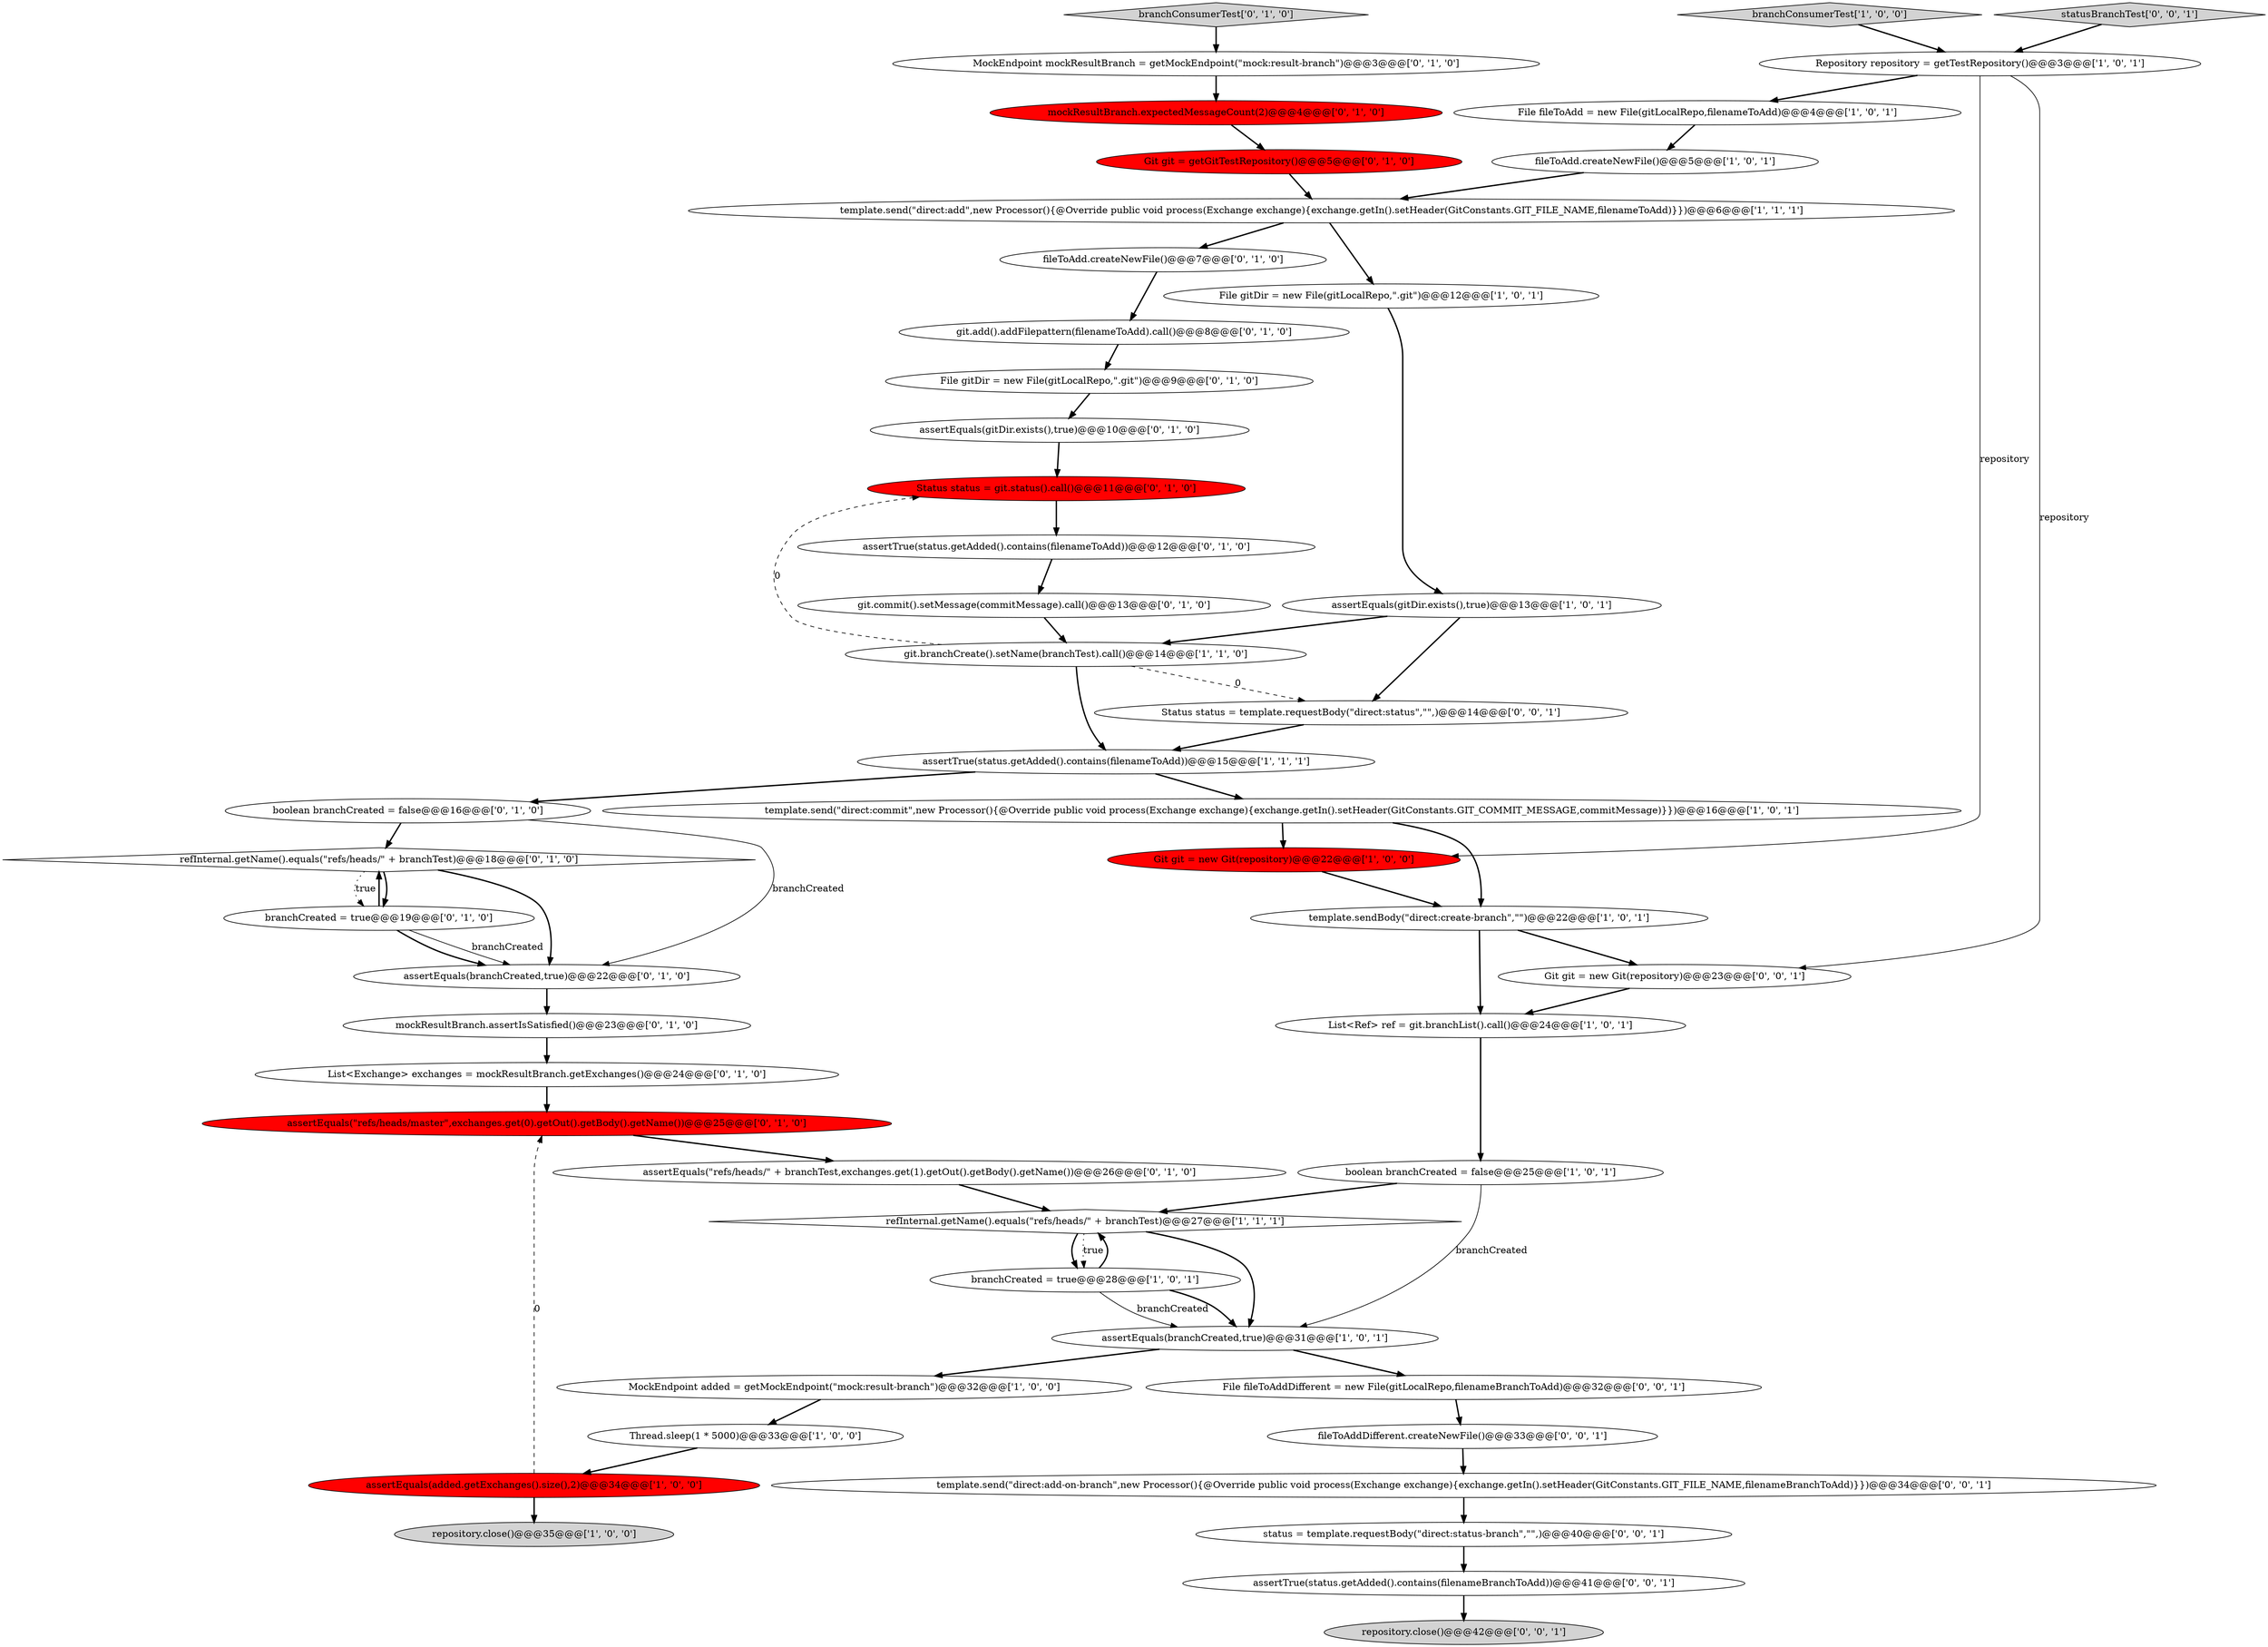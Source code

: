 digraph {
35 [style = filled, label = "MockEndpoint mockResultBranch = getMockEndpoint(\"mock:result-branch\")@@@3@@@['0', '1', '0']", fillcolor = white, shape = ellipse image = "AAA0AAABBB2BBB"];
11 [style = filled, label = "template.sendBody(\"direct:create-branch\",\"\")@@@22@@@['1', '0', '1']", fillcolor = white, shape = ellipse image = "AAA0AAABBB1BBB"];
21 [style = filled, label = "fileToAdd.createNewFile()@@@7@@@['0', '1', '0']", fillcolor = white, shape = ellipse image = "AAA0AAABBB2BBB"];
40 [style = filled, label = "fileToAddDifferent.createNewFile()@@@33@@@['0', '0', '1']", fillcolor = white, shape = ellipse image = "AAA0AAABBB3BBB"];
38 [style = filled, label = "branchConsumerTest['0', '1', '0']", fillcolor = lightgray, shape = diamond image = "AAA0AAABBB2BBB"];
2 [style = filled, label = "git.branchCreate().setName(branchTest).call()@@@14@@@['1', '1', '0']", fillcolor = white, shape = ellipse image = "AAA0AAABBB1BBB"];
12 [style = filled, label = "assertEquals(branchCreated,true)@@@31@@@['1', '0', '1']", fillcolor = white, shape = ellipse image = "AAA0AAABBB1BBB"];
29 [style = filled, label = "assertTrue(status.getAdded().contains(filenameToAdd))@@@12@@@['0', '1', '0']", fillcolor = white, shape = ellipse image = "AAA0AAABBB2BBB"];
31 [style = filled, label = "mockResultBranch.assertIsSatisfied()@@@23@@@['0', '1', '0']", fillcolor = white, shape = ellipse image = "AAA0AAABBB2BBB"];
3 [style = filled, label = "List<Ref> ref = git.branchList().call()@@@24@@@['1', '0', '1']", fillcolor = white, shape = ellipse image = "AAA0AAABBB1BBB"];
6 [style = filled, label = "template.send(\"direct:add\",new Processor(){@Override public void process(Exchange exchange){exchange.getIn().setHeader(GitConstants.GIT_FILE_NAME,filenameToAdd)}})@@@6@@@['1', '1', '1']", fillcolor = white, shape = ellipse image = "AAA0AAABBB1BBB"];
30 [style = filled, label = "assertEquals(\"refs/heads/master\",exchanges.get(0).getOut().getBody().getName())@@@25@@@['0', '1', '0']", fillcolor = red, shape = ellipse image = "AAA1AAABBB2BBB"];
28 [style = filled, label = "boolean branchCreated = false@@@16@@@['0', '1', '0']", fillcolor = white, shape = ellipse image = "AAA0AAABBB2BBB"];
14 [style = filled, label = "assertTrue(status.getAdded().contains(filenameToAdd))@@@15@@@['1', '1', '1']", fillcolor = white, shape = ellipse image = "AAA0AAABBB1BBB"];
23 [style = filled, label = "assertEquals(branchCreated,true)@@@22@@@['0', '1', '0']", fillcolor = white, shape = ellipse image = "AAA0AAABBB2BBB"];
1 [style = filled, label = "Git git = new Git(repository)@@@22@@@['1', '0', '0']", fillcolor = red, shape = ellipse image = "AAA1AAABBB1BBB"];
9 [style = filled, label = "template.send(\"direct:commit\",new Processor(){@Override public void process(Exchange exchange){exchange.getIn().setHeader(GitConstants.GIT_COMMIT_MESSAGE,commitMessage)}})@@@16@@@['1', '0', '1']", fillcolor = white, shape = ellipse image = "AAA0AAABBB1BBB"];
13 [style = filled, label = "MockEndpoint added = getMockEndpoint(\"mock:result-branch\")@@@32@@@['1', '0', '0']", fillcolor = white, shape = ellipse image = "AAA0AAABBB1BBB"];
18 [style = filled, label = "assertEquals(added.getExchanges().size(),2)@@@34@@@['1', '0', '0']", fillcolor = red, shape = ellipse image = "AAA1AAABBB1BBB"];
17 [style = filled, label = "assertEquals(gitDir.exists(),true)@@@13@@@['1', '0', '1']", fillcolor = white, shape = ellipse image = "AAA0AAABBB1BBB"];
10 [style = filled, label = "fileToAdd.createNewFile()@@@5@@@['1', '0', '1']", fillcolor = white, shape = ellipse image = "AAA0AAABBB1BBB"];
24 [style = filled, label = "refInternal.getName().equals(\"refs/heads/\" + branchTest)@@@18@@@['0', '1', '0']", fillcolor = white, shape = diamond image = "AAA0AAABBB2BBB"];
32 [style = filled, label = "Status status = git.status().call()@@@11@@@['0', '1', '0']", fillcolor = red, shape = ellipse image = "AAA1AAABBB2BBB"];
47 [style = filled, label = "Git git = new Git(repository)@@@23@@@['0', '0', '1']", fillcolor = white, shape = ellipse image = "AAA0AAABBB3BBB"];
39 [style = filled, label = "git.commit().setMessage(commitMessage).call()@@@13@@@['0', '1', '0']", fillcolor = white, shape = ellipse image = "AAA0AAABBB2BBB"];
44 [style = filled, label = "template.send(\"direct:add-on-branch\",new Processor(){@Override public void process(Exchange exchange){exchange.getIn().setHeader(GitConstants.GIT_FILE_NAME,filenameBranchToAdd)}})@@@34@@@['0', '0', '1']", fillcolor = white, shape = ellipse image = "AAA0AAABBB3BBB"];
37 [style = filled, label = "assertEquals(\"refs/heads/\" + branchTest,exchanges.get(1).getOut().getBody().getName())@@@26@@@['0', '1', '0']", fillcolor = white, shape = ellipse image = "AAA0AAABBB2BBB"];
34 [style = filled, label = "List<Exchange> exchanges = mockResultBranch.getExchanges()@@@24@@@['0', '1', '0']", fillcolor = white, shape = ellipse image = "AAA0AAABBB2BBB"];
5 [style = filled, label = "refInternal.getName().equals(\"refs/heads/\" + branchTest)@@@27@@@['1', '1', '1']", fillcolor = white, shape = diamond image = "AAA0AAABBB1BBB"];
19 [style = filled, label = "File fileToAdd = new File(gitLocalRepo,filenameToAdd)@@@4@@@['1', '0', '1']", fillcolor = white, shape = ellipse image = "AAA0AAABBB1BBB"];
15 [style = filled, label = "File gitDir = new File(gitLocalRepo,\".git\")@@@12@@@['1', '0', '1']", fillcolor = white, shape = ellipse image = "AAA0AAABBB1BBB"];
42 [style = filled, label = "statusBranchTest['0', '0', '1']", fillcolor = lightgray, shape = diamond image = "AAA0AAABBB3BBB"];
27 [style = filled, label = "mockResultBranch.expectedMessageCount(2)@@@4@@@['0', '1', '0']", fillcolor = red, shape = ellipse image = "AAA1AAABBB2BBB"];
20 [style = filled, label = "repository.close()@@@35@@@['1', '0', '0']", fillcolor = lightgray, shape = ellipse image = "AAA0AAABBB1BBB"];
48 [style = filled, label = "File fileToAddDifferent = new File(gitLocalRepo,filenameBranchToAdd)@@@32@@@['0', '0', '1']", fillcolor = white, shape = ellipse image = "AAA0AAABBB3BBB"];
4 [style = filled, label = "branchConsumerTest['1', '0', '0']", fillcolor = lightgray, shape = diamond image = "AAA0AAABBB1BBB"];
7 [style = filled, label = "Repository repository = getTestRepository()@@@3@@@['1', '0', '1']", fillcolor = white, shape = ellipse image = "AAA0AAABBB1BBB"];
8 [style = filled, label = "branchCreated = true@@@28@@@['1', '0', '1']", fillcolor = white, shape = ellipse image = "AAA0AAABBB1BBB"];
46 [style = filled, label = "repository.close()@@@42@@@['0', '0', '1']", fillcolor = lightgray, shape = ellipse image = "AAA0AAABBB3BBB"];
43 [style = filled, label = "assertTrue(status.getAdded().contains(filenameBranchToAdd))@@@41@@@['0', '0', '1']", fillcolor = white, shape = ellipse image = "AAA0AAABBB3BBB"];
33 [style = filled, label = "assertEquals(gitDir.exists(),true)@@@10@@@['0', '1', '0']", fillcolor = white, shape = ellipse image = "AAA0AAABBB2BBB"];
22 [style = filled, label = "git.add().addFilepattern(filenameToAdd).call()@@@8@@@['0', '1', '0']", fillcolor = white, shape = ellipse image = "AAA0AAABBB2BBB"];
25 [style = filled, label = "File gitDir = new File(gitLocalRepo,\".git\")@@@9@@@['0', '1', '0']", fillcolor = white, shape = ellipse image = "AAA0AAABBB2BBB"];
26 [style = filled, label = "Git git = getGitTestRepository()@@@5@@@['0', '1', '0']", fillcolor = red, shape = ellipse image = "AAA1AAABBB2BBB"];
16 [style = filled, label = "Thread.sleep(1 * 5000)@@@33@@@['1', '0', '0']", fillcolor = white, shape = ellipse image = "AAA0AAABBB1BBB"];
41 [style = filled, label = "Status status = template.requestBody(\"direct:status\",\"\",)@@@14@@@['0', '0', '1']", fillcolor = white, shape = ellipse image = "AAA0AAABBB3BBB"];
36 [style = filled, label = "branchCreated = true@@@19@@@['0', '1', '0']", fillcolor = white, shape = ellipse image = "AAA0AAABBB2BBB"];
0 [style = filled, label = "boolean branchCreated = false@@@25@@@['1', '0', '1']", fillcolor = white, shape = ellipse image = "AAA0AAABBB1BBB"];
45 [style = filled, label = "status = template.requestBody(\"direct:status-branch\",\"\",)@@@40@@@['0', '0', '1']", fillcolor = white, shape = ellipse image = "AAA0AAABBB3BBB"];
23->31 [style = bold, label=""];
5->8 [style = bold, label=""];
22->25 [style = bold, label=""];
28->23 [style = solid, label="branchCreated"];
35->27 [style = bold, label=""];
7->47 [style = solid, label="repository"];
16->18 [style = bold, label=""];
47->3 [style = bold, label=""];
9->11 [style = bold, label=""];
36->23 [style = solid, label="branchCreated"];
25->33 [style = bold, label=""];
29->39 [style = bold, label=""];
18->30 [style = dashed, label="0"];
6->21 [style = bold, label=""];
17->41 [style = bold, label=""];
2->32 [style = dashed, label="0"];
19->10 [style = bold, label=""];
14->28 [style = bold, label=""];
12->48 [style = bold, label=""];
7->1 [style = solid, label="repository"];
30->37 [style = bold, label=""];
26->6 [style = bold, label=""];
24->23 [style = bold, label=""];
10->6 [style = bold, label=""];
13->16 [style = bold, label=""];
34->30 [style = bold, label=""];
4->7 [style = bold, label=""];
3->0 [style = bold, label=""];
6->15 [style = bold, label=""];
1->11 [style = bold, label=""];
31->34 [style = bold, label=""];
48->40 [style = bold, label=""];
43->46 [style = bold, label=""];
32->29 [style = bold, label=""];
37->5 [style = bold, label=""];
12->13 [style = bold, label=""];
24->36 [style = bold, label=""];
18->20 [style = bold, label=""];
15->17 [style = bold, label=""];
36->24 [style = bold, label=""];
36->23 [style = bold, label=""];
17->2 [style = bold, label=""];
8->5 [style = bold, label=""];
5->12 [style = bold, label=""];
11->3 [style = bold, label=""];
21->22 [style = bold, label=""];
45->43 [style = bold, label=""];
8->12 [style = solid, label="branchCreated"];
39->2 [style = bold, label=""];
0->12 [style = solid, label="branchCreated"];
2->14 [style = bold, label=""];
11->47 [style = bold, label=""];
28->24 [style = bold, label=""];
33->32 [style = bold, label=""];
14->9 [style = bold, label=""];
2->41 [style = dashed, label="0"];
42->7 [style = bold, label=""];
5->8 [style = dotted, label="true"];
9->1 [style = bold, label=""];
38->35 [style = bold, label=""];
44->45 [style = bold, label=""];
24->36 [style = dotted, label="true"];
7->19 [style = bold, label=""];
8->12 [style = bold, label=""];
41->14 [style = bold, label=""];
40->44 [style = bold, label=""];
0->5 [style = bold, label=""];
27->26 [style = bold, label=""];
}
